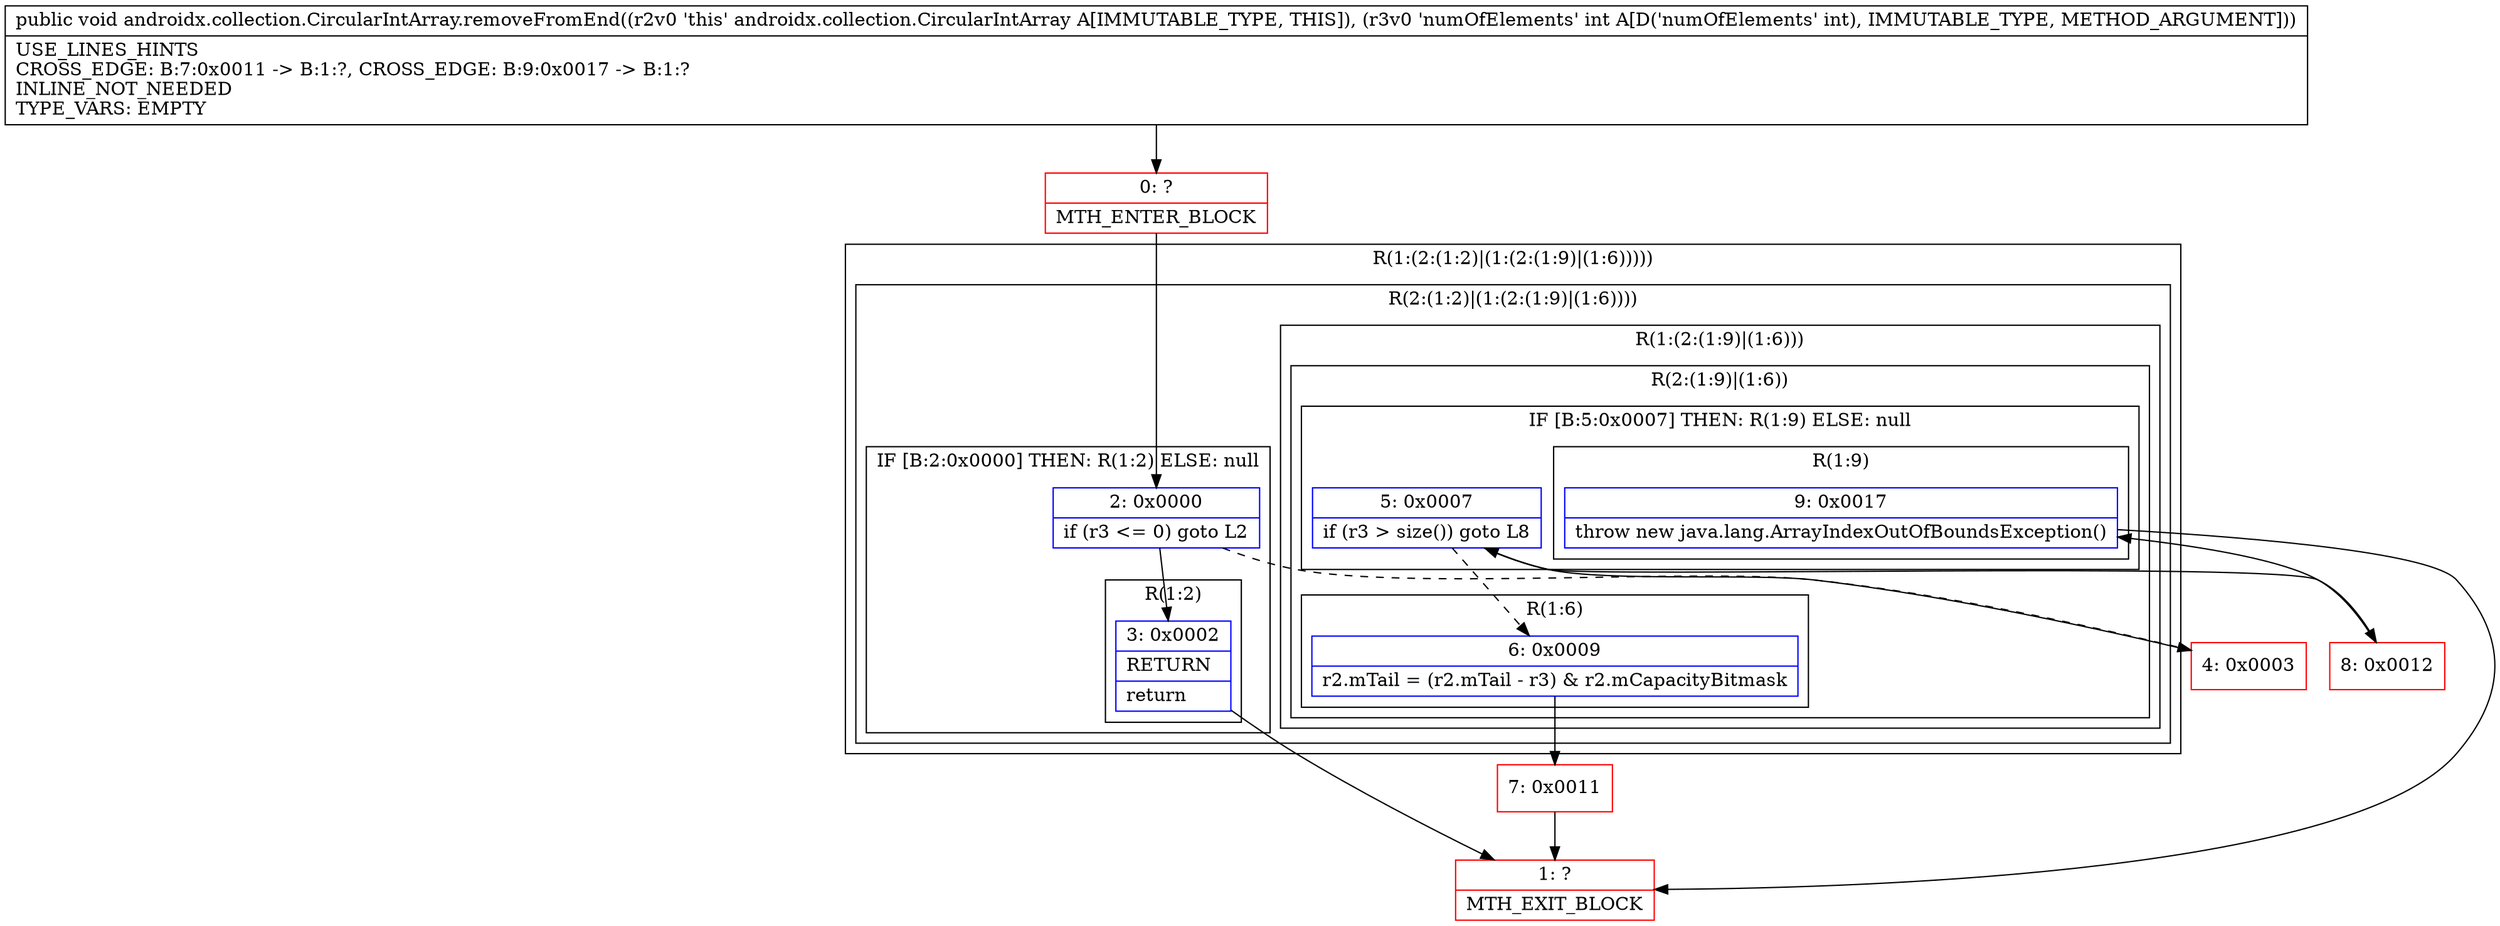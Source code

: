 digraph "CFG forandroidx.collection.CircularIntArray.removeFromEnd(I)V" {
subgraph cluster_Region_383132523 {
label = "R(1:(2:(1:2)|(1:(2:(1:9)|(1:6)))))";
node [shape=record,color=blue];
subgraph cluster_Region_636762504 {
label = "R(2:(1:2)|(1:(2:(1:9)|(1:6))))";
node [shape=record,color=blue];
subgraph cluster_IfRegion_291124091 {
label = "IF [B:2:0x0000] THEN: R(1:2) ELSE: null";
node [shape=record,color=blue];
Node_2 [shape=record,label="{2\:\ 0x0000|if (r3 \<= 0) goto L2\l}"];
subgraph cluster_Region_1747060806 {
label = "R(1:2)";
node [shape=record,color=blue];
Node_3 [shape=record,label="{3\:\ 0x0002|RETURN\l|return\l}"];
}
}
subgraph cluster_Region_1338549074 {
label = "R(1:(2:(1:9)|(1:6)))";
node [shape=record,color=blue];
subgraph cluster_Region_1274346330 {
label = "R(2:(1:9)|(1:6))";
node [shape=record,color=blue];
subgraph cluster_IfRegion_192268468 {
label = "IF [B:5:0x0007] THEN: R(1:9) ELSE: null";
node [shape=record,color=blue];
Node_5 [shape=record,label="{5\:\ 0x0007|if (r3 \> size()) goto L8\l}"];
subgraph cluster_Region_1944945060 {
label = "R(1:9)";
node [shape=record,color=blue];
Node_9 [shape=record,label="{9\:\ 0x0017|throw new java.lang.ArrayIndexOutOfBoundsException()\l}"];
}
}
subgraph cluster_Region_2041933496 {
label = "R(1:6)";
node [shape=record,color=blue];
Node_6 [shape=record,label="{6\:\ 0x0009|r2.mTail = (r2.mTail \- r3) & r2.mCapacityBitmask\l}"];
}
}
}
}
}
Node_0 [shape=record,color=red,label="{0\:\ ?|MTH_ENTER_BLOCK\l}"];
Node_1 [shape=record,color=red,label="{1\:\ ?|MTH_EXIT_BLOCK\l}"];
Node_4 [shape=record,color=red,label="{4\:\ 0x0003}"];
Node_7 [shape=record,color=red,label="{7\:\ 0x0011}"];
Node_8 [shape=record,color=red,label="{8\:\ 0x0012}"];
MethodNode[shape=record,label="{public void androidx.collection.CircularIntArray.removeFromEnd((r2v0 'this' androidx.collection.CircularIntArray A[IMMUTABLE_TYPE, THIS]), (r3v0 'numOfElements' int A[D('numOfElements' int), IMMUTABLE_TYPE, METHOD_ARGUMENT]))  | USE_LINES_HINTS\lCROSS_EDGE: B:7:0x0011 \-\> B:1:?, CROSS_EDGE: B:9:0x0017 \-\> B:1:?\lINLINE_NOT_NEEDED\lTYPE_VARS: EMPTY\l}"];
MethodNode -> Node_0;Node_2 -> Node_3;
Node_2 -> Node_4[style=dashed];
Node_3 -> Node_1;
Node_5 -> Node_6[style=dashed];
Node_5 -> Node_8;
Node_9 -> Node_1;
Node_6 -> Node_7;
Node_0 -> Node_2;
Node_4 -> Node_5;
Node_7 -> Node_1;
Node_8 -> Node_9;
}

